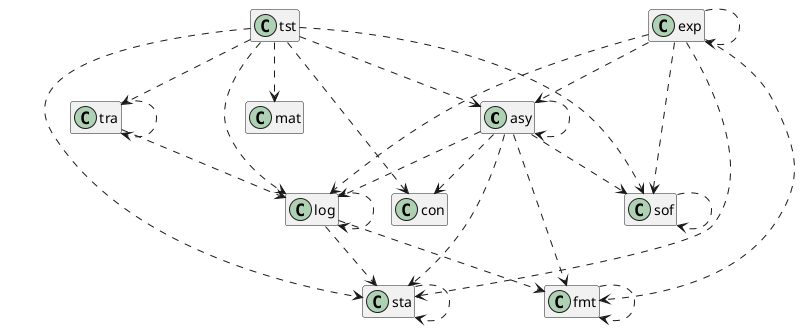 @startuml
hide empty members
asy ..> asy
asy ..> con
asy ..> fmt
asy ..> log
asy ..> sof
asy ..> sta
exp ..> asy
exp ..> exp
exp ..> fmt
exp ..> log
exp ..> sof
exp ..> sta
fmt ..> fmt
log ..> fmt
log ..> log
log ..> sta
sof ..> sof
sta ..> sta
tra ..> log
tra ..> tra
tst ..> asy
tst ..> con
tst ..> log
tst ..> mat
tst ..> sof
tst ..> sta
tst ..> tra
@enduml
